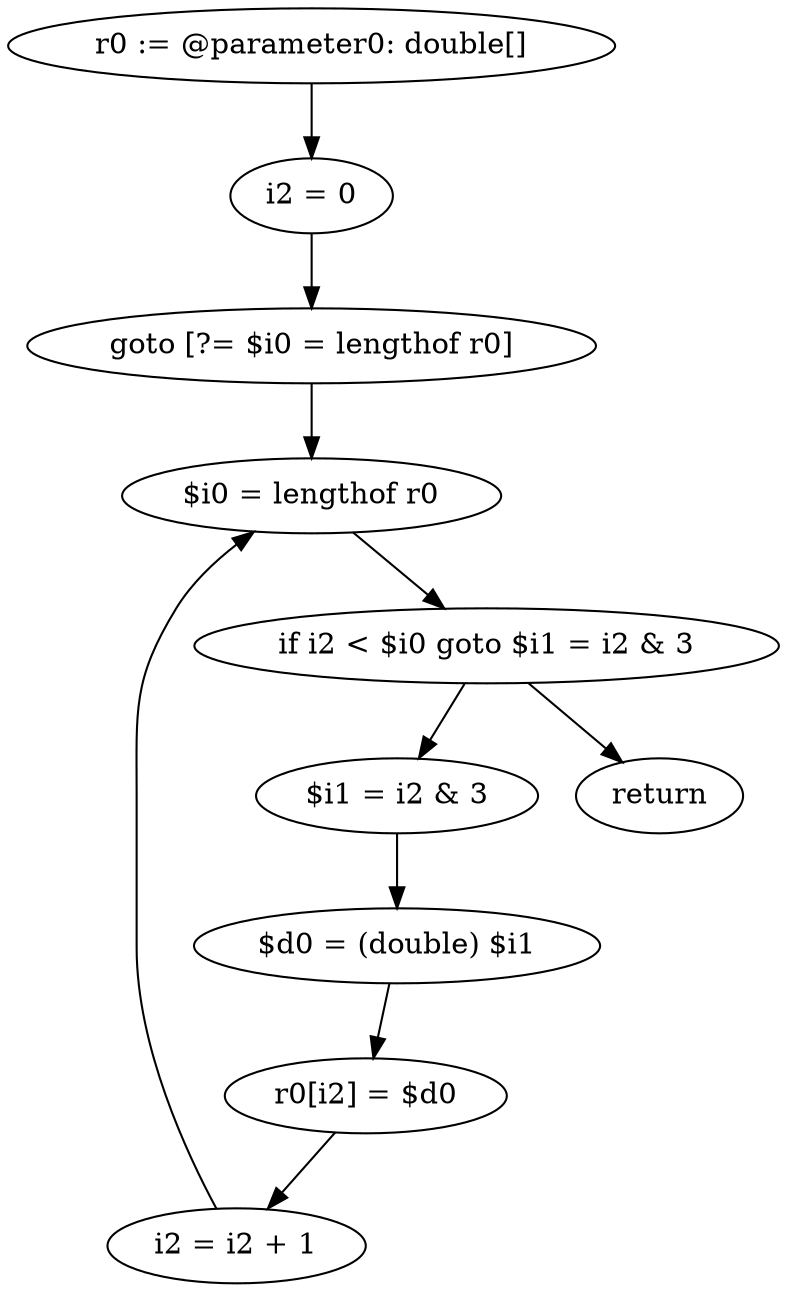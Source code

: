 digraph "unitGraph" {
    "r0 := @parameter0: double[]"
    "i2 = 0"
    "goto [?= $i0 = lengthof r0]"
    "$i1 = i2 & 3"
    "$d0 = (double) $i1"
    "r0[i2] = $d0"
    "i2 = i2 + 1"
    "$i0 = lengthof r0"
    "if i2 < $i0 goto $i1 = i2 & 3"
    "return"
    "r0 := @parameter0: double[]"->"i2 = 0";
    "i2 = 0"->"goto [?= $i0 = lengthof r0]";
    "goto [?= $i0 = lengthof r0]"->"$i0 = lengthof r0";
    "$i1 = i2 & 3"->"$d0 = (double) $i1";
    "$d0 = (double) $i1"->"r0[i2] = $d0";
    "r0[i2] = $d0"->"i2 = i2 + 1";
    "i2 = i2 + 1"->"$i0 = lengthof r0";
    "$i0 = lengthof r0"->"if i2 < $i0 goto $i1 = i2 & 3";
    "if i2 < $i0 goto $i1 = i2 & 3"->"return";
    "if i2 < $i0 goto $i1 = i2 & 3"->"$i1 = i2 & 3";
}
